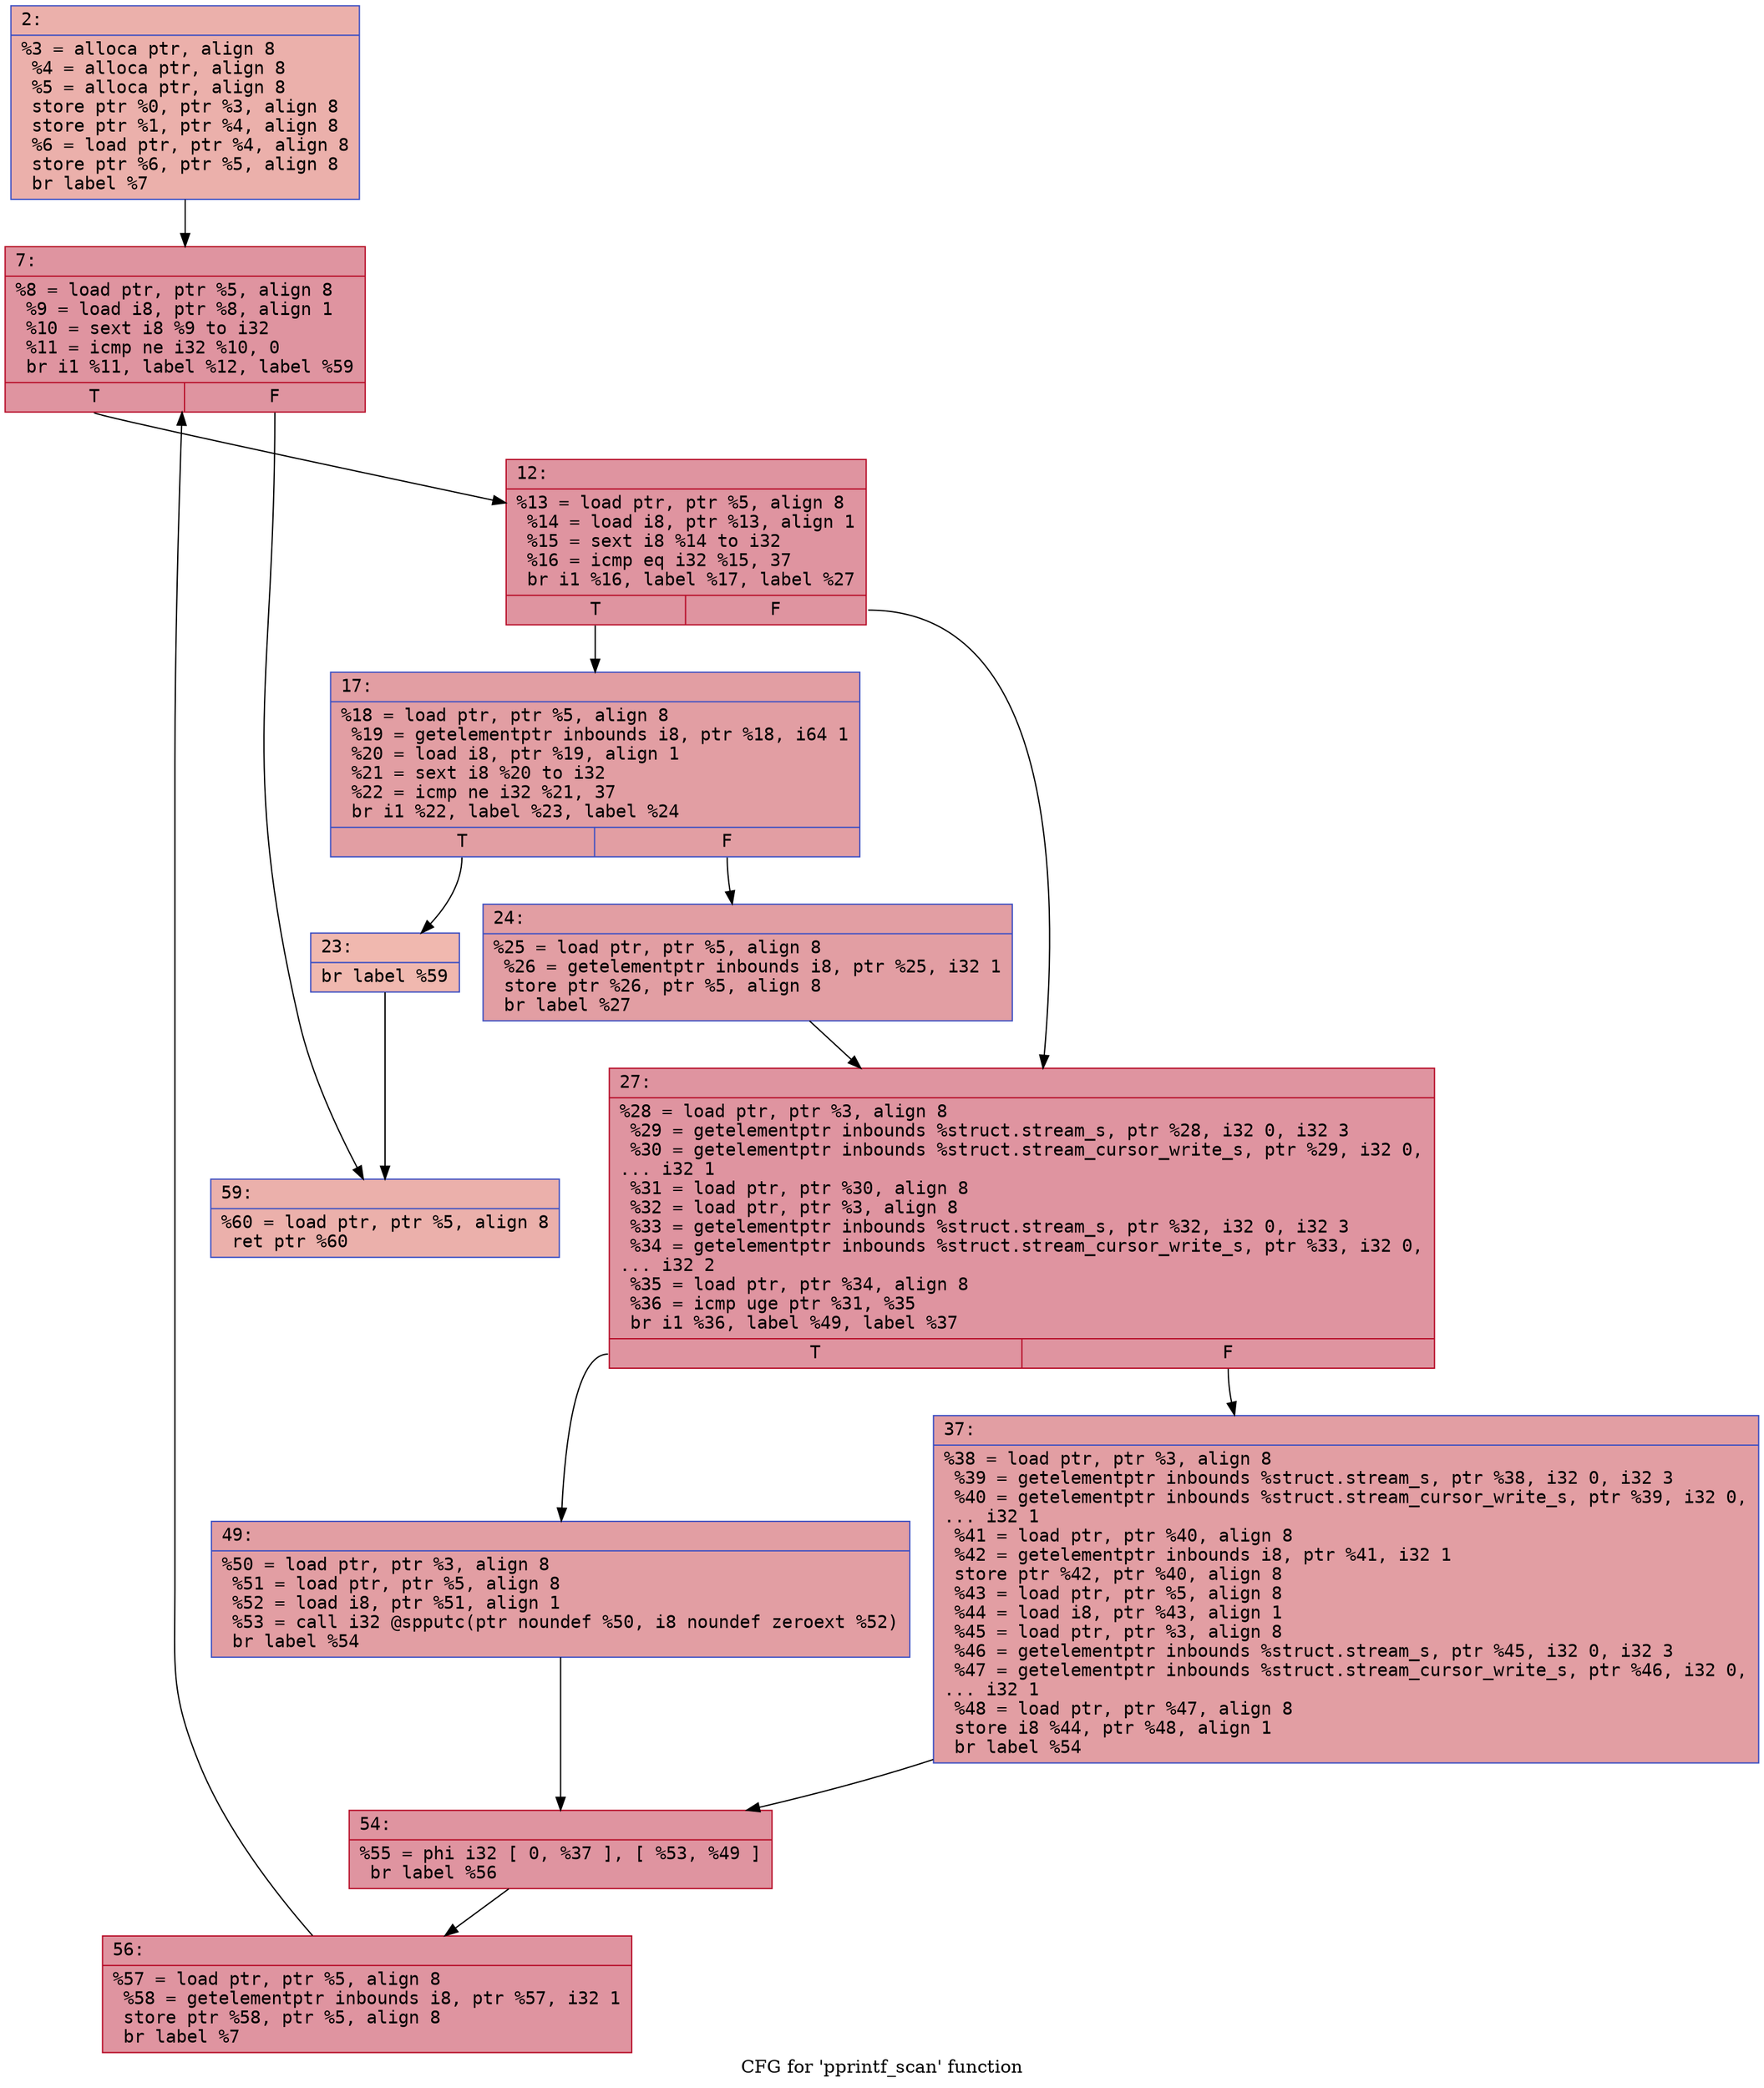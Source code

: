 digraph "CFG for 'pprintf_scan' function" {
	label="CFG for 'pprintf_scan' function";

	Node0x6000033621c0 [shape=record,color="#3d50c3ff", style=filled, fillcolor="#d24b4070" fontname="Courier",label="{2:\l|  %3 = alloca ptr, align 8\l  %4 = alloca ptr, align 8\l  %5 = alloca ptr, align 8\l  store ptr %0, ptr %3, align 8\l  store ptr %1, ptr %4, align 8\l  %6 = load ptr, ptr %4, align 8\l  store ptr %6, ptr %5, align 8\l  br label %7\l}"];
	Node0x6000033621c0 -> Node0x600003362210[tooltip="2 -> 7\nProbability 100.00%" ];
	Node0x600003362210 [shape=record,color="#b70d28ff", style=filled, fillcolor="#b70d2870" fontname="Courier",label="{7:\l|  %8 = load ptr, ptr %5, align 8\l  %9 = load i8, ptr %8, align 1\l  %10 = sext i8 %9 to i32\l  %11 = icmp ne i32 %10, 0\l  br i1 %11, label %12, label %59\l|{<s0>T|<s1>F}}"];
	Node0x600003362210:s0 -> Node0x600003362260[tooltip="7 -> 12\nProbability 96.88%" ];
	Node0x600003362210:s1 -> Node0x600003362530[tooltip="7 -> 59\nProbability 3.12%" ];
	Node0x600003362260 [shape=record,color="#b70d28ff", style=filled, fillcolor="#b70d2870" fontname="Courier",label="{12:\l|  %13 = load ptr, ptr %5, align 8\l  %14 = load i8, ptr %13, align 1\l  %15 = sext i8 %14 to i32\l  %16 = icmp eq i32 %15, 37\l  br i1 %16, label %17, label %27\l|{<s0>T|<s1>F}}"];
	Node0x600003362260:s0 -> Node0x6000033622b0[tooltip="12 -> 17\nProbability 50.00%" ];
	Node0x600003362260:s1 -> Node0x6000033623a0[tooltip="12 -> 27\nProbability 50.00%" ];
	Node0x6000033622b0 [shape=record,color="#3d50c3ff", style=filled, fillcolor="#be242e70" fontname="Courier",label="{17:\l|  %18 = load ptr, ptr %5, align 8\l  %19 = getelementptr inbounds i8, ptr %18, i64 1\l  %20 = load i8, ptr %19, align 1\l  %21 = sext i8 %20 to i32\l  %22 = icmp ne i32 %21, 37\l  br i1 %22, label %23, label %24\l|{<s0>T|<s1>F}}"];
	Node0x6000033622b0:s0 -> Node0x600003362300[tooltip="17 -> 23\nProbability 3.12%" ];
	Node0x6000033622b0:s1 -> Node0x600003362350[tooltip="17 -> 24\nProbability 96.88%" ];
	Node0x600003362300 [shape=record,color="#3d50c3ff", style=filled, fillcolor="#dc5d4a70" fontname="Courier",label="{23:\l|  br label %59\l}"];
	Node0x600003362300 -> Node0x600003362530[tooltip="23 -> 59\nProbability 100.00%" ];
	Node0x600003362350 [shape=record,color="#3d50c3ff", style=filled, fillcolor="#be242e70" fontname="Courier",label="{24:\l|  %25 = load ptr, ptr %5, align 8\l  %26 = getelementptr inbounds i8, ptr %25, i32 1\l  store ptr %26, ptr %5, align 8\l  br label %27\l}"];
	Node0x600003362350 -> Node0x6000033623a0[tooltip="24 -> 27\nProbability 100.00%" ];
	Node0x6000033623a0 [shape=record,color="#b70d28ff", style=filled, fillcolor="#b70d2870" fontname="Courier",label="{27:\l|  %28 = load ptr, ptr %3, align 8\l  %29 = getelementptr inbounds %struct.stream_s, ptr %28, i32 0, i32 3\l  %30 = getelementptr inbounds %struct.stream_cursor_write_s, ptr %29, i32 0,\l... i32 1\l  %31 = load ptr, ptr %30, align 8\l  %32 = load ptr, ptr %3, align 8\l  %33 = getelementptr inbounds %struct.stream_s, ptr %32, i32 0, i32 3\l  %34 = getelementptr inbounds %struct.stream_cursor_write_s, ptr %33, i32 0,\l... i32 2\l  %35 = load ptr, ptr %34, align 8\l  %36 = icmp uge ptr %31, %35\l  br i1 %36, label %49, label %37\l|{<s0>T|<s1>F}}"];
	Node0x6000033623a0:s0 -> Node0x600003362440[tooltip="27 -> 49\nProbability 50.00%" ];
	Node0x6000033623a0:s1 -> Node0x6000033623f0[tooltip="27 -> 37\nProbability 50.00%" ];
	Node0x6000033623f0 [shape=record,color="#3d50c3ff", style=filled, fillcolor="#be242e70" fontname="Courier",label="{37:\l|  %38 = load ptr, ptr %3, align 8\l  %39 = getelementptr inbounds %struct.stream_s, ptr %38, i32 0, i32 3\l  %40 = getelementptr inbounds %struct.stream_cursor_write_s, ptr %39, i32 0,\l... i32 1\l  %41 = load ptr, ptr %40, align 8\l  %42 = getelementptr inbounds i8, ptr %41, i32 1\l  store ptr %42, ptr %40, align 8\l  %43 = load ptr, ptr %5, align 8\l  %44 = load i8, ptr %43, align 1\l  %45 = load ptr, ptr %3, align 8\l  %46 = getelementptr inbounds %struct.stream_s, ptr %45, i32 0, i32 3\l  %47 = getelementptr inbounds %struct.stream_cursor_write_s, ptr %46, i32 0,\l... i32 1\l  %48 = load ptr, ptr %47, align 8\l  store i8 %44, ptr %48, align 1\l  br label %54\l}"];
	Node0x6000033623f0 -> Node0x600003362490[tooltip="37 -> 54\nProbability 100.00%" ];
	Node0x600003362440 [shape=record,color="#3d50c3ff", style=filled, fillcolor="#be242e70" fontname="Courier",label="{49:\l|  %50 = load ptr, ptr %3, align 8\l  %51 = load ptr, ptr %5, align 8\l  %52 = load i8, ptr %51, align 1\l  %53 = call i32 @spputc(ptr noundef %50, i8 noundef zeroext %52)\l  br label %54\l}"];
	Node0x600003362440 -> Node0x600003362490[tooltip="49 -> 54\nProbability 100.00%" ];
	Node0x600003362490 [shape=record,color="#b70d28ff", style=filled, fillcolor="#b70d2870" fontname="Courier",label="{54:\l|  %55 = phi i32 [ 0, %37 ], [ %53, %49 ]\l  br label %56\l}"];
	Node0x600003362490 -> Node0x6000033624e0[tooltip="54 -> 56\nProbability 100.00%" ];
	Node0x6000033624e0 [shape=record,color="#b70d28ff", style=filled, fillcolor="#b70d2870" fontname="Courier",label="{56:\l|  %57 = load ptr, ptr %5, align 8\l  %58 = getelementptr inbounds i8, ptr %57, i32 1\l  store ptr %58, ptr %5, align 8\l  br label %7\l}"];
	Node0x6000033624e0 -> Node0x600003362210[tooltip="56 -> 7\nProbability 100.00%" ];
	Node0x600003362530 [shape=record,color="#3d50c3ff", style=filled, fillcolor="#d24b4070" fontname="Courier",label="{59:\l|  %60 = load ptr, ptr %5, align 8\l  ret ptr %60\l}"];
}
